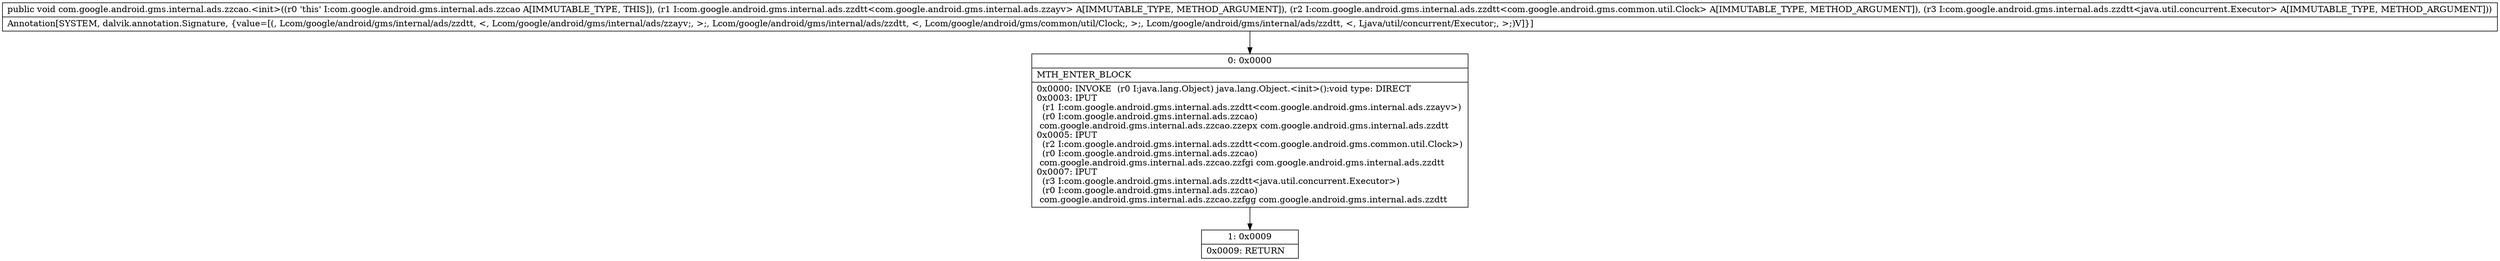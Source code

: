 digraph "CFG forcom.google.android.gms.internal.ads.zzcao.\<init\>(Lcom\/google\/android\/gms\/internal\/ads\/zzdtt;Lcom\/google\/android\/gms\/internal\/ads\/zzdtt;Lcom\/google\/android\/gms\/internal\/ads\/zzdtt;)V" {
Node_0 [shape=record,label="{0\:\ 0x0000|MTH_ENTER_BLOCK\l|0x0000: INVOKE  (r0 I:java.lang.Object) java.lang.Object.\<init\>():void type: DIRECT \l0x0003: IPUT  \l  (r1 I:com.google.android.gms.internal.ads.zzdtt\<com.google.android.gms.internal.ads.zzayv\>)\l  (r0 I:com.google.android.gms.internal.ads.zzcao)\l com.google.android.gms.internal.ads.zzcao.zzepx com.google.android.gms.internal.ads.zzdtt \l0x0005: IPUT  \l  (r2 I:com.google.android.gms.internal.ads.zzdtt\<com.google.android.gms.common.util.Clock\>)\l  (r0 I:com.google.android.gms.internal.ads.zzcao)\l com.google.android.gms.internal.ads.zzcao.zzfgi com.google.android.gms.internal.ads.zzdtt \l0x0007: IPUT  \l  (r3 I:com.google.android.gms.internal.ads.zzdtt\<java.util.concurrent.Executor\>)\l  (r0 I:com.google.android.gms.internal.ads.zzcao)\l com.google.android.gms.internal.ads.zzcao.zzfgg com.google.android.gms.internal.ads.zzdtt \l}"];
Node_1 [shape=record,label="{1\:\ 0x0009|0x0009: RETURN   \l}"];
MethodNode[shape=record,label="{public void com.google.android.gms.internal.ads.zzcao.\<init\>((r0 'this' I:com.google.android.gms.internal.ads.zzcao A[IMMUTABLE_TYPE, THIS]), (r1 I:com.google.android.gms.internal.ads.zzdtt\<com.google.android.gms.internal.ads.zzayv\> A[IMMUTABLE_TYPE, METHOD_ARGUMENT]), (r2 I:com.google.android.gms.internal.ads.zzdtt\<com.google.android.gms.common.util.Clock\> A[IMMUTABLE_TYPE, METHOD_ARGUMENT]), (r3 I:com.google.android.gms.internal.ads.zzdtt\<java.util.concurrent.Executor\> A[IMMUTABLE_TYPE, METHOD_ARGUMENT]))  | Annotation[SYSTEM, dalvik.annotation.Signature, \{value=[(, Lcom\/google\/android\/gms\/internal\/ads\/zzdtt, \<, Lcom\/google\/android\/gms\/internal\/ads\/zzayv;, \>;, Lcom\/google\/android\/gms\/internal\/ads\/zzdtt, \<, Lcom\/google\/android\/gms\/common\/util\/Clock;, \>;, Lcom\/google\/android\/gms\/internal\/ads\/zzdtt, \<, Ljava\/util\/concurrent\/Executor;, \>;)V]\}]\l}"];
MethodNode -> Node_0;
Node_0 -> Node_1;
}

